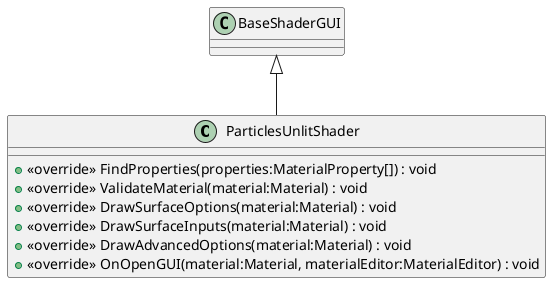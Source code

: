 @startuml
class ParticlesUnlitShader {
    + <<override>> FindProperties(properties:MaterialProperty[]) : void
    + <<override>> ValidateMaterial(material:Material) : void
    + <<override>> DrawSurfaceOptions(material:Material) : void
    + <<override>> DrawSurfaceInputs(material:Material) : void
    + <<override>> DrawAdvancedOptions(material:Material) : void
    + <<override>> OnOpenGUI(material:Material, materialEditor:MaterialEditor) : void
}
BaseShaderGUI <|-- ParticlesUnlitShader
@enduml
